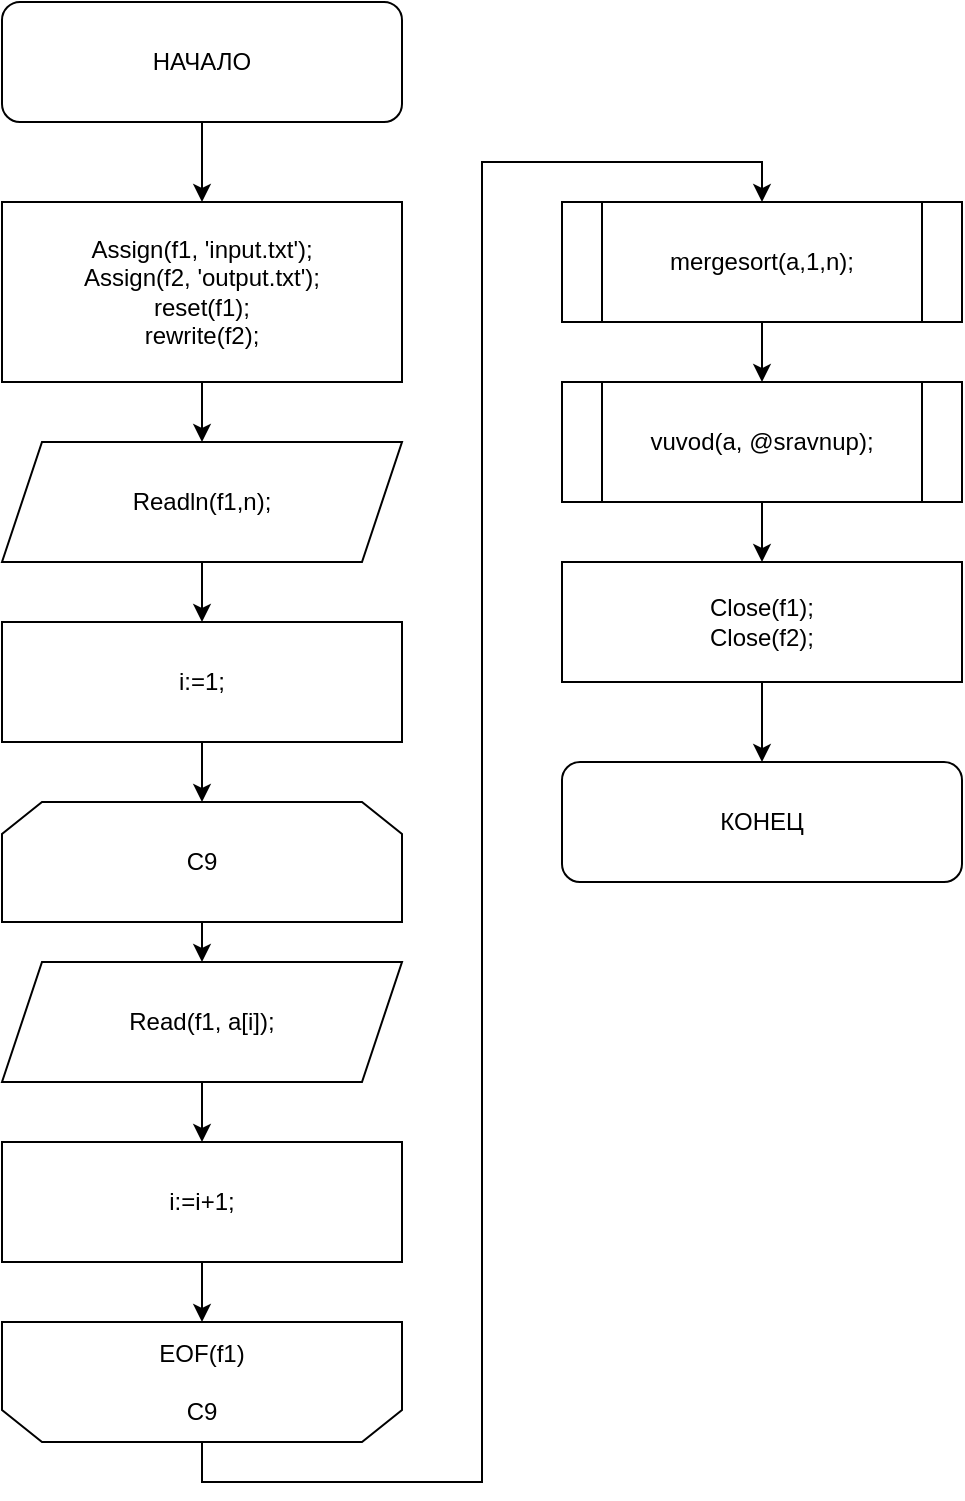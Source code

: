 <mxfile version="14.4.4" type="device"><diagram id="TqjGmMS6_r7mb5gh5XB8" name="Page-1"><mxGraphModel dx="702" dy="728" grid="1" gridSize="10" guides="1" tooltips="1" connect="1" arrows="1" fold="1" page="1" pageScale="1" pageWidth="827" pageHeight="1169" math="0" shadow="0"><root><mxCell id="0"/><mxCell id="1" parent="0"/><mxCell id="PvhUeH-6A4zdQxFwi30u-30" style="edgeStyle=orthogonalEdgeStyle;rounded=0;orthogonalLoop=1;jettySize=auto;html=1;exitX=0.5;exitY=1;exitDx=0;exitDy=0;entryX=0.5;entryY=0;entryDx=0;entryDy=0;" parent="1" source="PvhUeH-6A4zdQxFwi30u-20" target="PvhUeH-6A4zdQxFwi30u-72" edge="1"><mxGeometry relative="1" as="geometry"><mxPoint x="140" y="140" as="targetPoint"/></mxGeometry></mxCell><mxCell id="PvhUeH-6A4zdQxFwi30u-20" value="НАЧАЛО" style="rounded=1;whiteSpace=wrap;html=1;" parent="1" vertex="1"><mxGeometry x="40" y="40" width="200" height="60" as="geometry"/></mxCell><mxCell id="PvhUeH-6A4zdQxFwi30u-74" style="edgeStyle=orthogonalEdgeStyle;rounded=0;orthogonalLoop=1;jettySize=auto;html=1;exitX=0.5;exitY=1;exitDx=0;exitDy=0;entryX=0.5;entryY=0;entryDx=0;entryDy=0;" parent="1" source="PvhUeH-6A4zdQxFwi30u-72" target="PvhUeH-6A4zdQxFwi30u-73" edge="1"><mxGeometry relative="1" as="geometry"/></mxCell><mxCell id="PvhUeH-6A4zdQxFwi30u-72" value="Assign(f1, 'input.txt');&lt;br&gt;Assign(f2, 'output.txt');&lt;br&gt;reset(f1);&lt;br&gt;rewrite(f2);" style="rounded=0;whiteSpace=wrap;html=1;" parent="1" vertex="1"><mxGeometry x="40" y="140" width="200" height="90" as="geometry"/></mxCell><mxCell id="PvhUeH-6A4zdQxFwi30u-76" style="edgeStyle=orthogonalEdgeStyle;rounded=0;orthogonalLoop=1;jettySize=auto;html=1;exitX=0.5;exitY=1;exitDx=0;exitDy=0;entryX=0.5;entryY=0;entryDx=0;entryDy=0;" parent="1" source="PvhUeH-6A4zdQxFwi30u-73" target="PvhUeH-6A4zdQxFwi30u-75" edge="1"><mxGeometry relative="1" as="geometry"/></mxCell><mxCell id="PvhUeH-6A4zdQxFwi30u-73" value="Readln(f1,n);" style="shape=parallelogram;perimeter=parallelogramPerimeter;whiteSpace=wrap;html=1;fixedSize=1;" parent="1" vertex="1"><mxGeometry x="40" y="260" width="200" height="60" as="geometry"/></mxCell><mxCell id="PvhUeH-6A4zdQxFwi30u-78" style="edgeStyle=orthogonalEdgeStyle;rounded=0;orthogonalLoop=1;jettySize=auto;html=1;entryX=0.5;entryY=0;entryDx=0;entryDy=0;" parent="1" source="PvhUeH-6A4zdQxFwi30u-75" target="PvhUeH-6A4zdQxFwi30u-77" edge="1"><mxGeometry relative="1" as="geometry"><mxPoint x="140" y="450" as="targetPoint"/></mxGeometry></mxCell><mxCell id="PvhUeH-6A4zdQxFwi30u-75" value="i:=1;" style="rounded=0;whiteSpace=wrap;html=1;" parent="1" vertex="1"><mxGeometry x="40" y="350" width="200" height="60" as="geometry"/></mxCell><mxCell id="PvhUeH-6A4zdQxFwi30u-80" style="edgeStyle=orthogonalEdgeStyle;rounded=0;orthogonalLoop=1;jettySize=auto;html=1;exitX=0.5;exitY=1;exitDx=0;exitDy=0;entryX=0.5;entryY=0;entryDx=0;entryDy=0;" parent="1" source="PvhUeH-6A4zdQxFwi30u-77" target="PvhUeH-6A4zdQxFwi30u-79" edge="1"><mxGeometry relative="1" as="geometry"/></mxCell><mxCell id="PvhUeH-6A4zdQxFwi30u-77" value="C9" style="shape=loopLimit;whiteSpace=wrap;html=1;" parent="1" vertex="1"><mxGeometry x="40" y="440" width="200" height="60" as="geometry"/></mxCell><mxCell id="PvhUeH-6A4zdQxFwi30u-82" style="edgeStyle=orthogonalEdgeStyle;rounded=0;orthogonalLoop=1;jettySize=auto;html=1;exitX=0.5;exitY=1;exitDx=0;exitDy=0;" parent="1" source="PvhUeH-6A4zdQxFwi30u-79" target="PvhUeH-6A4zdQxFwi30u-81" edge="1"><mxGeometry relative="1" as="geometry"/></mxCell><mxCell id="PvhUeH-6A4zdQxFwi30u-79" value="Read(f1, a[i]);" style="shape=parallelogram;perimeter=parallelogramPerimeter;whiteSpace=wrap;html=1;fixedSize=1;" parent="1" vertex="1"><mxGeometry x="40" y="520" width="200" height="60" as="geometry"/></mxCell><mxCell id="PvhUeH-6A4zdQxFwi30u-84" style="edgeStyle=orthogonalEdgeStyle;rounded=0;orthogonalLoop=1;jettySize=auto;html=1;exitX=0.5;exitY=1;exitDx=0;exitDy=0;entryX=0.5;entryY=1;entryDx=0;entryDy=0;" parent="1" source="PvhUeH-6A4zdQxFwi30u-81" target="PvhUeH-6A4zdQxFwi30u-83" edge="1"><mxGeometry relative="1" as="geometry"/></mxCell><mxCell id="PvhUeH-6A4zdQxFwi30u-81" value="i:=i+1;" style="rounded=0;whiteSpace=wrap;html=1;" parent="1" vertex="1"><mxGeometry x="40" y="610" width="200" height="60" as="geometry"/></mxCell><mxCell id="PvhUeH-6A4zdQxFwi30u-86" style="edgeStyle=orthogonalEdgeStyle;rounded=0;orthogonalLoop=1;jettySize=auto;html=1;exitX=0.5;exitY=0;exitDx=0;exitDy=0;entryX=0.5;entryY=0;entryDx=0;entryDy=0;" parent="1" source="PvhUeH-6A4zdQxFwi30u-83" target="PvhUeH-6A4zdQxFwi30u-85" edge="1"><mxGeometry relative="1" as="geometry"/></mxCell><mxCell id="PvhUeH-6A4zdQxFwi30u-83" value="EOF(f1)&lt;br&gt;&lt;br&gt;C9" style="shape=loopLimit;whiteSpace=wrap;html=1;direction=west;" parent="1" vertex="1"><mxGeometry x="40" y="700" width="200" height="60" as="geometry"/></mxCell><mxCell id="hJDn4O30F_C5DDVa2qS--2" style="edgeStyle=orthogonalEdgeStyle;rounded=0;orthogonalLoop=1;jettySize=auto;html=1;exitX=0.5;exitY=1;exitDx=0;exitDy=0;entryX=0.5;entryY=0;entryDx=0;entryDy=0;" edge="1" parent="1" source="PvhUeH-6A4zdQxFwi30u-85" target="hJDn4O30F_C5DDVa2qS--1"><mxGeometry relative="1" as="geometry"/></mxCell><mxCell id="PvhUeH-6A4zdQxFwi30u-85" value="mergesort(a,1,n);" style="shape=process;whiteSpace=wrap;html=1;backgroundOutline=1;" parent="1" vertex="1"><mxGeometry x="320" y="140" width="200" height="60" as="geometry"/></mxCell><mxCell id="PvhUeH-6A4zdQxFwi30u-90" style="edgeStyle=orthogonalEdgeStyle;rounded=0;orthogonalLoop=1;jettySize=auto;html=1;exitX=0.5;exitY=1;exitDx=0;exitDy=0;entryX=0.5;entryY=0;entryDx=0;entryDy=0;" parent="1" source="PvhUeH-6A4zdQxFwi30u-87" target="PvhUeH-6A4zdQxFwi30u-89" edge="1"><mxGeometry relative="1" as="geometry"/></mxCell><mxCell id="PvhUeH-6A4zdQxFwi30u-87" value="Close(f1);&lt;br&gt;Close(f2);" style="rounded=0;whiteSpace=wrap;html=1;" parent="1" vertex="1"><mxGeometry x="320" y="320" width="200" height="60" as="geometry"/></mxCell><mxCell id="PvhUeH-6A4zdQxFwi30u-89" value="КОНЕЦ" style="rounded=1;whiteSpace=wrap;html=1;" parent="1" vertex="1"><mxGeometry x="320" y="420" width="200" height="60" as="geometry"/></mxCell><mxCell id="hJDn4O30F_C5DDVa2qS--6" style="edgeStyle=orthogonalEdgeStyle;rounded=0;orthogonalLoop=1;jettySize=auto;html=1;exitX=0.5;exitY=1;exitDx=0;exitDy=0;entryX=0.5;entryY=0;entryDx=0;entryDy=0;" edge="1" parent="1" source="hJDn4O30F_C5DDVa2qS--1" target="PvhUeH-6A4zdQxFwi30u-87"><mxGeometry relative="1" as="geometry"/></mxCell><mxCell id="hJDn4O30F_C5DDVa2qS--1" value="vuvod(a, @sravnup);" style="shape=process;whiteSpace=wrap;html=1;backgroundOutline=1;" vertex="1" parent="1"><mxGeometry x="320" y="230" width="200" height="60" as="geometry"/></mxCell></root></mxGraphModel></diagram></mxfile>